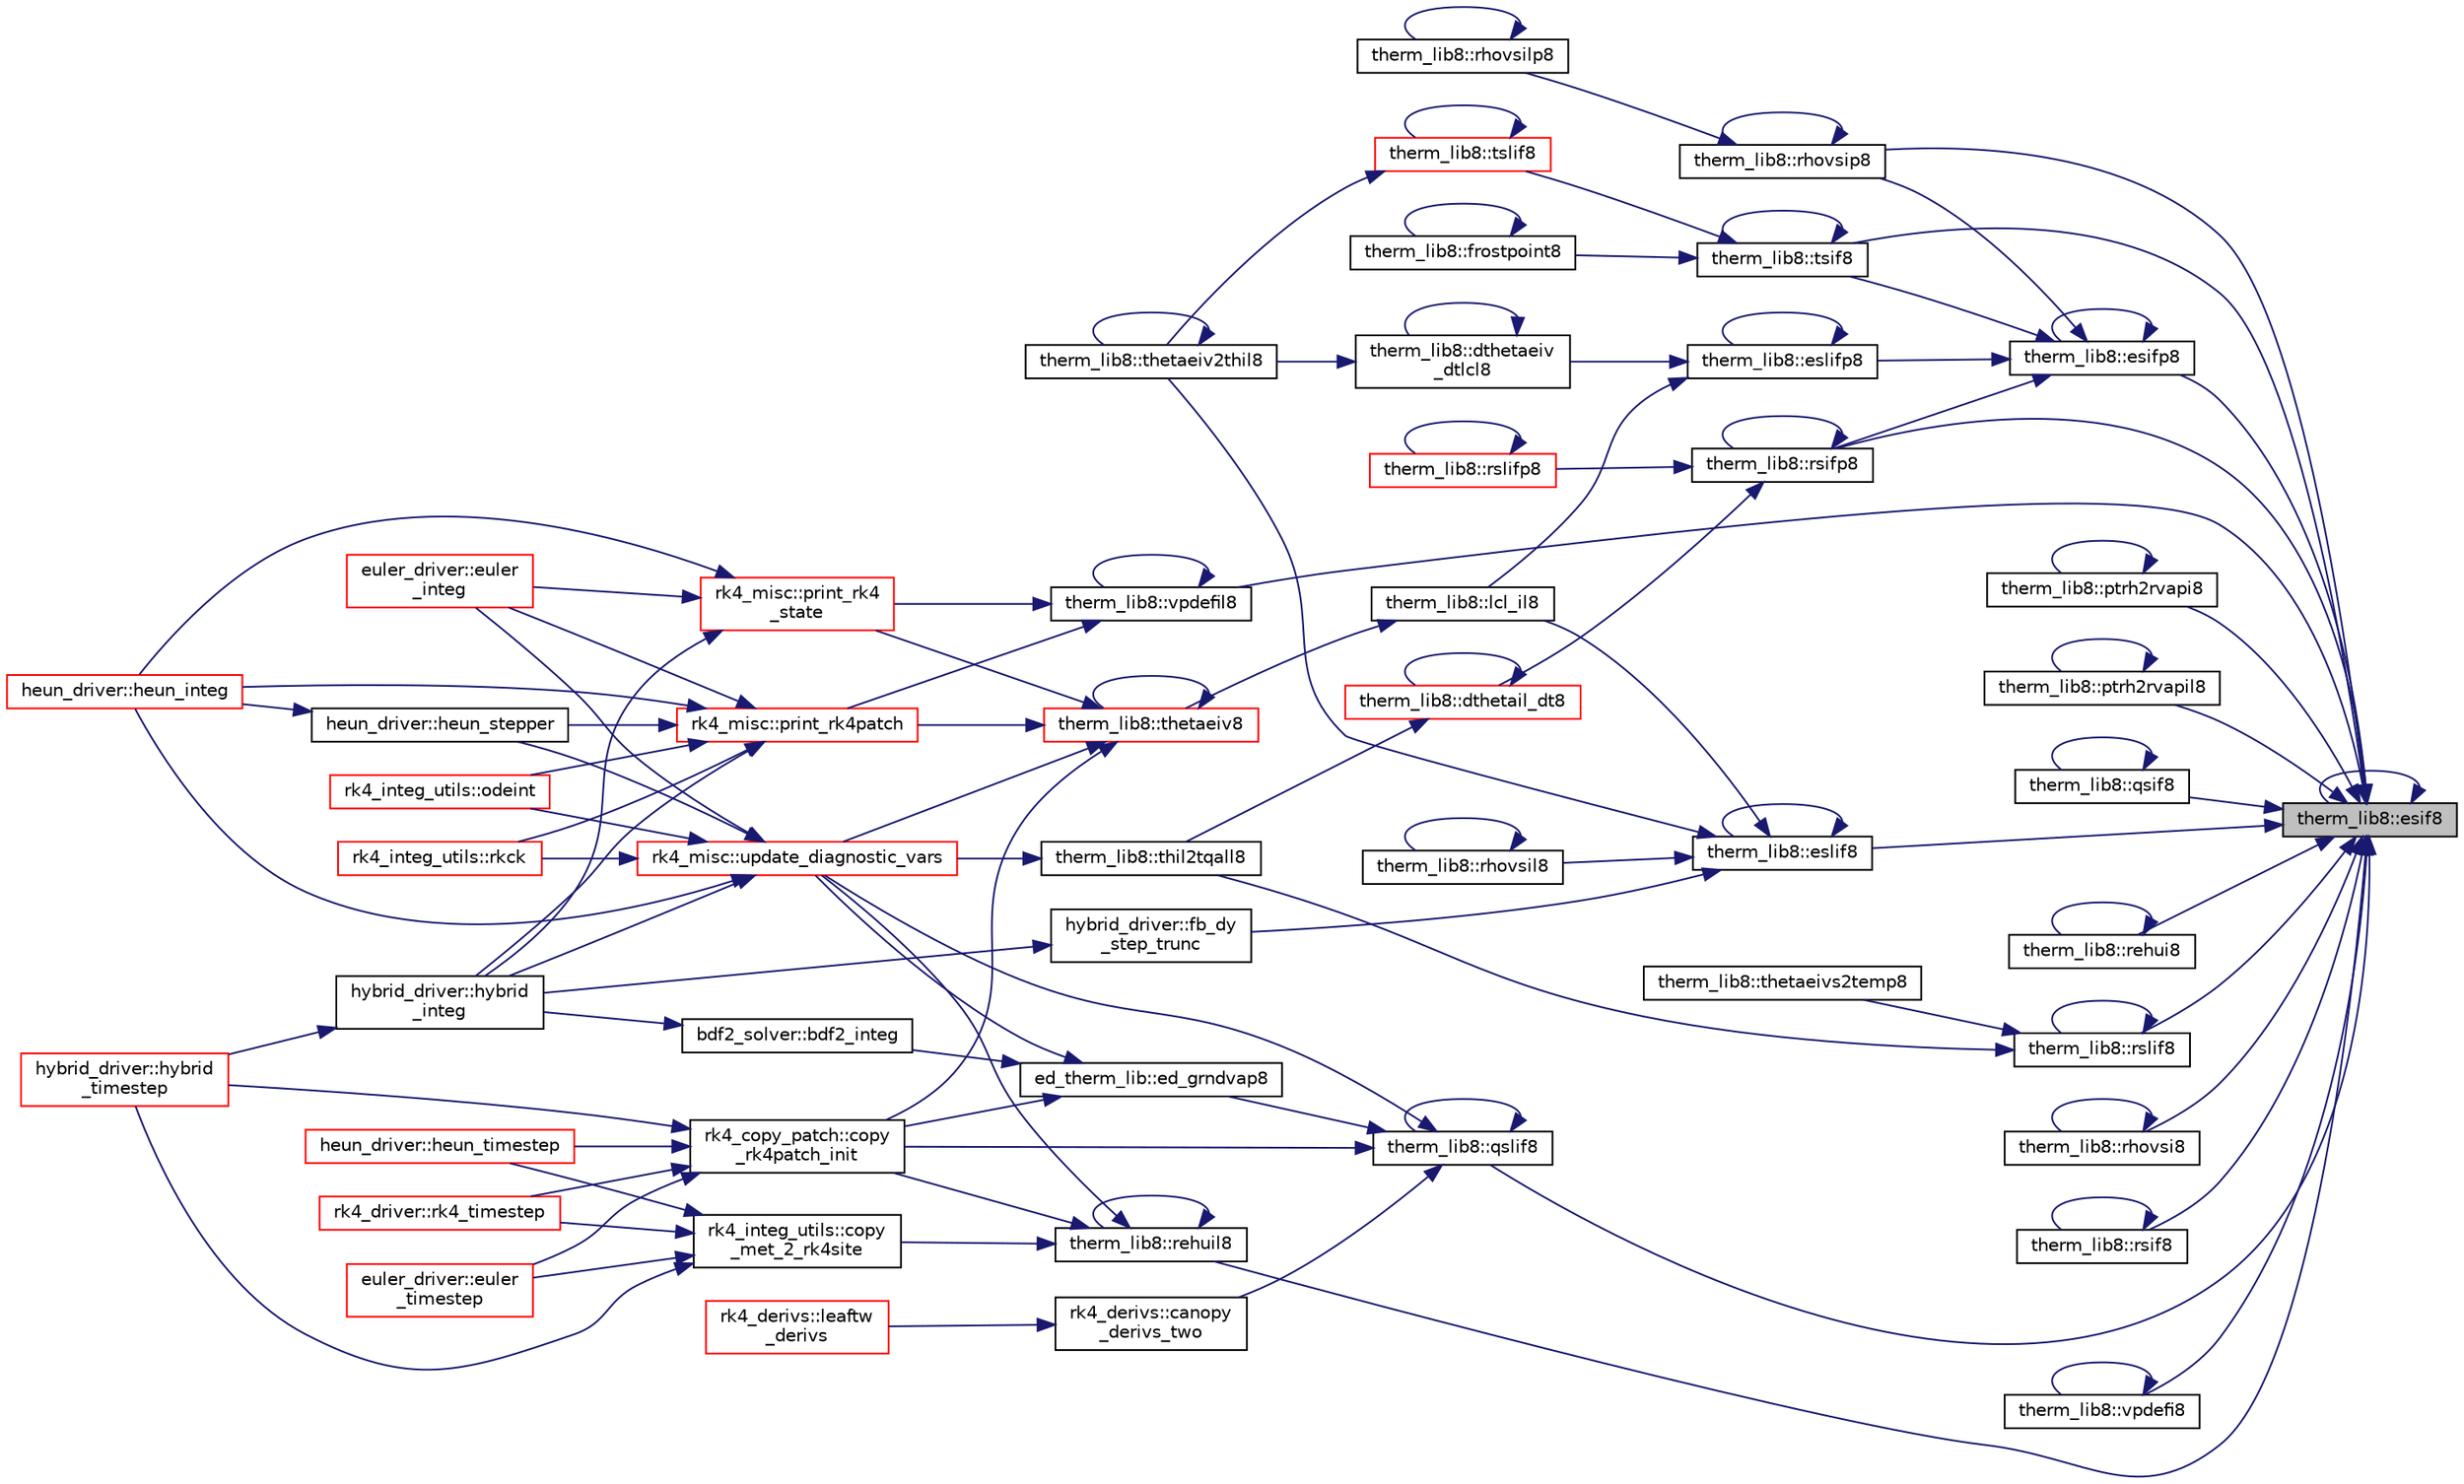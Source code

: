 digraph "therm_lib8::esif8"
{
 // LATEX_PDF_SIZE
  edge [fontname="Helvetica",fontsize="10",labelfontname="Helvetica",labelfontsize="10"];
  node [fontname="Helvetica",fontsize="10",shape=record];
  rankdir="RL";
  Node1 [label="therm_lib8::esif8",height=0.2,width=0.4,color="black", fillcolor="grey75", style="filled", fontcolor="black",tooltip=" "];
  Node1 -> Node1 [dir="back",color="midnightblue",fontsize="10",style="solid"];
  Node1 -> Node2 [dir="back",color="midnightblue",fontsize="10",style="solid"];
  Node2 [label="therm_lib8::esifp8",height=0.2,width=0.4,color="black", fillcolor="white", style="filled",URL="$namespacetherm__lib8.html#a73a640719683dd2b05aba5a87822aa22",tooltip=" "];
  Node2 -> Node2 [dir="back",color="midnightblue",fontsize="10",style="solid"];
  Node2 -> Node3 [dir="back",color="midnightblue",fontsize="10",style="solid"];
  Node3 [label="therm_lib8::eslifp8",height=0.2,width=0.4,color="black", fillcolor="white", style="filled",URL="$namespacetherm__lib8.html#ae0d53f4e0871d19461d34b59cc932516",tooltip=" "];
  Node3 -> Node4 [dir="back",color="midnightblue",fontsize="10",style="solid"];
  Node4 [label="therm_lib8::dthetaeiv\l_dtlcl8",height=0.2,width=0.4,color="black", fillcolor="white", style="filled",URL="$namespacetherm__lib8.html#ac2831ca558c25b3522c21e3cab5ce230",tooltip=" "];
  Node4 -> Node4 [dir="back",color="midnightblue",fontsize="10",style="solid"];
  Node4 -> Node5 [dir="back",color="midnightblue",fontsize="10",style="solid"];
  Node5 [label="therm_lib8::thetaeiv2thil8",height=0.2,width=0.4,color="black", fillcolor="white", style="filled",URL="$namespacetherm__lib8.html#aeb2f84da15d0d99455778580d72dbde5",tooltip=" "];
  Node5 -> Node5 [dir="back",color="midnightblue",fontsize="10",style="solid"];
  Node3 -> Node3 [dir="back",color="midnightblue",fontsize="10",style="solid"];
  Node3 -> Node6 [dir="back",color="midnightblue",fontsize="10",style="solid"];
  Node6 [label="therm_lib8::lcl_il8",height=0.2,width=0.4,color="black", fillcolor="white", style="filled",URL="$namespacetherm__lib8.html#a0f6906696662a832ed73b03f8f97e449",tooltip=" "];
  Node6 -> Node7 [dir="back",color="midnightblue",fontsize="10",style="solid"];
  Node7 [label="therm_lib8::thetaeiv8",height=0.2,width=0.4,color="red", fillcolor="white", style="filled",URL="$namespacetherm__lib8.html#aca0eeff24415eab272c13efcba42ebd5",tooltip=" "];
  Node7 -> Node8 [dir="back",color="midnightblue",fontsize="10",style="solid"];
  Node8 [label="rk4_copy_patch::copy\l_rk4patch_init",height=0.2,width=0.4,color="black", fillcolor="white", style="filled",URL="$namespacerk4__copy__patch.html#a9b90a5a895f33880852251c4cb994ecb",tooltip=" "];
  Node8 -> Node9 [dir="back",color="midnightblue",fontsize="10",style="solid"];
  Node9 [label="euler_driver::euler\l_timestep",height=0.2,width=0.4,color="red", fillcolor="white", style="filled",URL="$namespaceeuler__driver.html#a55664cda4554324c478d426edcc090ba",tooltip=" "];
  Node8 -> Node13 [dir="back",color="midnightblue",fontsize="10",style="solid"];
  Node13 [label="heun_driver::heun_timestep",height=0.2,width=0.4,color="red", fillcolor="white", style="filled",URL="$namespaceheun__driver.html#afef0343ba81822423a4a5ebfa053686a",tooltip=" "];
  Node8 -> Node14 [dir="back",color="midnightblue",fontsize="10",style="solid"];
  Node14 [label="hybrid_driver::hybrid\l_timestep",height=0.2,width=0.4,color="red", fillcolor="white", style="filled",URL="$namespacehybrid__driver.html#a579b44c8008742b4e1728108d2c7b0d3",tooltip=" "];
  Node8 -> Node15 [dir="back",color="midnightblue",fontsize="10",style="solid"];
  Node15 [label="rk4_driver::rk4_timestep",height=0.2,width=0.4,color="red", fillcolor="white", style="filled",URL="$namespacerk4__driver.html#abf8bd20405c7ed6a7bab3bdb18d8de87",tooltip=" "];
  Node7 -> Node17 [dir="back",color="midnightblue",fontsize="10",style="solid"];
  Node17 [label="rk4_misc::print_rk4\l_state",height=0.2,width=0.4,color="red", fillcolor="white", style="filled",URL="$namespacerk4__misc.html#a0fe72170ef0eaaa9bde73392734d9a45",tooltip=" "];
  Node17 -> Node18 [dir="back",color="midnightblue",fontsize="10",style="solid"];
  Node18 [label="euler_driver::euler\l_integ",height=0.2,width=0.4,color="red", fillcolor="white", style="filled",URL="$namespaceeuler__driver.html#aebf9f5fedece6cef3feb10e627f4e527",tooltip=" "];
  Node17 -> Node20 [dir="back",color="midnightblue",fontsize="10",style="solid"];
  Node20 [label="heun_driver::heun_integ",height=0.2,width=0.4,color="red", fillcolor="white", style="filled",URL="$namespaceheun__driver.html#af9332131a749001cd8a8e0e010a2ad53",tooltip=" "];
  Node17 -> Node22 [dir="back",color="midnightblue",fontsize="10",style="solid"];
  Node22 [label="hybrid_driver::hybrid\l_integ",height=0.2,width=0.4,color="black", fillcolor="white", style="filled",URL="$namespacehybrid__driver.html#ad5f85fbe933837294251a604c869f7bb",tooltip=" "];
  Node22 -> Node14 [dir="back",color="midnightblue",fontsize="10",style="solid"];
  Node7 -> Node26 [dir="back",color="midnightblue",fontsize="10",style="solid"];
  Node26 [label="rk4_misc::print_rk4patch",height=0.2,width=0.4,color="red", fillcolor="white", style="filled",URL="$namespacerk4__misc.html#a6f1b7481db8c4187a653058e22652cb9",tooltip=" "];
  Node26 -> Node18 [dir="back",color="midnightblue",fontsize="10",style="solid"];
  Node26 -> Node20 [dir="back",color="midnightblue",fontsize="10",style="solid"];
  Node26 -> Node27 [dir="back",color="midnightblue",fontsize="10",style="solid"];
  Node27 [label="heun_driver::heun_stepper",height=0.2,width=0.4,color="black", fillcolor="white", style="filled",URL="$namespaceheun__driver.html#a4c0c7b15d52471a427c0833e1d6e1918",tooltip=" "];
  Node27 -> Node20 [dir="back",color="midnightblue",fontsize="10",style="solid"];
  Node26 -> Node22 [dir="back",color="midnightblue",fontsize="10",style="solid"];
  Node26 -> Node24 [dir="back",color="midnightblue",fontsize="10",style="solid"];
  Node24 [label="rk4_integ_utils::odeint",height=0.2,width=0.4,color="red", fillcolor="white", style="filled",URL="$namespacerk4__integ__utils.html#a479cb673a6f002065a13f3888a76fc5c",tooltip=" "];
  Node26 -> Node29 [dir="back",color="midnightblue",fontsize="10",style="solid"];
  Node29 [label="rk4_integ_utils::rkck",height=0.2,width=0.4,color="red", fillcolor="white", style="filled",URL="$namespacerk4__integ__utils.html#adfa0dc6d3b4f52f123b93e810bdbf750",tooltip=" "];
  Node7 -> Node7 [dir="back",color="midnightblue",fontsize="10",style="solid"];
  Node7 -> Node30 [dir="back",color="midnightblue",fontsize="10",style="solid"];
  Node30 [label="rk4_misc::update_diagnostic_vars",height=0.2,width=0.4,color="red", fillcolor="white", style="filled",URL="$namespacerk4__misc.html#a1d4d4a8632749f2ae1611575efdf75cb",tooltip=" "];
  Node30 -> Node18 [dir="back",color="midnightblue",fontsize="10",style="solid"];
  Node30 -> Node20 [dir="back",color="midnightblue",fontsize="10",style="solid"];
  Node30 -> Node27 [dir="back",color="midnightblue",fontsize="10",style="solid"];
  Node30 -> Node22 [dir="back",color="midnightblue",fontsize="10",style="solid"];
  Node30 -> Node24 [dir="back",color="midnightblue",fontsize="10",style="solid"];
  Node30 -> Node29 [dir="back",color="midnightblue",fontsize="10",style="solid"];
  Node2 -> Node31 [dir="back",color="midnightblue",fontsize="10",style="solid"];
  Node31 [label="therm_lib8::rhovsip8",height=0.2,width=0.4,color="black", fillcolor="white", style="filled",URL="$namespacetherm__lib8.html#a9ad0dba1a5ff870a6a36cd06835e8e15",tooltip=" "];
  Node31 -> Node32 [dir="back",color="midnightblue",fontsize="10",style="solid"];
  Node32 [label="therm_lib8::rhovsilp8",height=0.2,width=0.4,color="black", fillcolor="white", style="filled",URL="$namespacetherm__lib8.html#a3700047f1dd386e992cb13e626018656",tooltip=" "];
  Node32 -> Node32 [dir="back",color="midnightblue",fontsize="10",style="solid"];
  Node31 -> Node31 [dir="back",color="midnightblue",fontsize="10",style="solid"];
  Node2 -> Node33 [dir="back",color="midnightblue",fontsize="10",style="solid"];
  Node33 [label="therm_lib8::rsifp8",height=0.2,width=0.4,color="black", fillcolor="white", style="filled",URL="$namespacetherm__lib8.html#ad59e6dc4fe8995e92cdae7dd3a340efc",tooltip=" "];
  Node33 -> Node34 [dir="back",color="midnightblue",fontsize="10",style="solid"];
  Node34 [label="therm_lib8::dthetail_dt8",height=0.2,width=0.4,color="red", fillcolor="white", style="filled",URL="$namespacetherm__lib8.html#acd882aa1f52e8cbaee8065ca35eb5867",tooltip=" "];
  Node34 -> Node34 [dir="back",color="midnightblue",fontsize="10",style="solid"];
  Node34 -> Node36 [dir="back",color="midnightblue",fontsize="10",style="solid"];
  Node36 [label="therm_lib8::thil2tqall8",height=0.2,width=0.4,color="black", fillcolor="white", style="filled",URL="$namespacetherm__lib8.html#ac25af6f3203cd6cbf1e3933ae25eaeca",tooltip=" "];
  Node36 -> Node30 [dir="back",color="midnightblue",fontsize="10",style="solid"];
  Node33 -> Node33 [dir="back",color="midnightblue",fontsize="10",style="solid"];
  Node33 -> Node38 [dir="back",color="midnightblue",fontsize="10",style="solid"];
  Node38 [label="therm_lib8::rslifp8",height=0.2,width=0.4,color="red", fillcolor="white", style="filled",URL="$namespacetherm__lib8.html#ab015aacbfd2ec939e27197d7477f09a7",tooltip=" "];
  Node38 -> Node38 [dir="back",color="midnightblue",fontsize="10",style="solid"];
  Node2 -> Node41 [dir="back",color="midnightblue",fontsize="10",style="solid"];
  Node41 [label="therm_lib8::tsif8",height=0.2,width=0.4,color="black", fillcolor="white", style="filled",URL="$namespacetherm__lib8.html#a80b5a2ebc2ce135a214004173c06cb4e",tooltip=" "];
  Node41 -> Node42 [dir="back",color="midnightblue",fontsize="10",style="solid"];
  Node42 [label="therm_lib8::frostpoint8",height=0.2,width=0.4,color="black", fillcolor="white", style="filled",URL="$namespacetherm__lib8.html#a137ef754961bd0772247f311c22e160f",tooltip=" "];
  Node42 -> Node42 [dir="back",color="midnightblue",fontsize="10",style="solid"];
  Node41 -> Node41 [dir="back",color="midnightblue",fontsize="10",style="solid"];
  Node41 -> Node43 [dir="back",color="midnightblue",fontsize="10",style="solid"];
  Node43 [label="therm_lib8::tslif8",height=0.2,width=0.4,color="red", fillcolor="white", style="filled",URL="$namespacetherm__lib8.html#ada59a10b18f64fb7eba657201813da06",tooltip=" "];
  Node43 -> Node5 [dir="back",color="midnightblue",fontsize="10",style="solid"];
  Node43 -> Node43 [dir="back",color="midnightblue",fontsize="10",style="solid"];
  Node1 -> Node45 [dir="back",color="midnightblue",fontsize="10",style="solid"];
  Node45 [label="therm_lib8::eslif8",height=0.2,width=0.4,color="black", fillcolor="white", style="filled",URL="$namespacetherm__lib8.html#a1b4385a0130e311cf955294b6ae00f7a",tooltip=" "];
  Node45 -> Node45 [dir="back",color="midnightblue",fontsize="10",style="solid"];
  Node45 -> Node46 [dir="back",color="midnightblue",fontsize="10",style="solid"];
  Node46 [label="hybrid_driver::fb_dy\l_step_trunc",height=0.2,width=0.4,color="black", fillcolor="white", style="filled",URL="$namespacehybrid__driver.html#a29a929e62def349b62862aba5c8a2acc",tooltip=" "];
  Node46 -> Node22 [dir="back",color="midnightblue",fontsize="10",style="solid"];
  Node45 -> Node6 [dir="back",color="midnightblue",fontsize="10",style="solid"];
  Node45 -> Node47 [dir="back",color="midnightblue",fontsize="10",style="solid"];
  Node47 [label="therm_lib8::rhovsil8",height=0.2,width=0.4,color="black", fillcolor="white", style="filled",URL="$namespacetherm__lib8.html#ac356df009ed9ba07965dde7292121e0c",tooltip=" "];
  Node47 -> Node47 [dir="back",color="midnightblue",fontsize="10",style="solid"];
  Node45 -> Node5 [dir="back",color="midnightblue",fontsize="10",style="solid"];
  Node1 -> Node48 [dir="back",color="midnightblue",fontsize="10",style="solid"];
  Node48 [label="therm_lib8::ptrh2rvapi8",height=0.2,width=0.4,color="black", fillcolor="white", style="filled",URL="$namespacetherm__lib8.html#a7cf8c625372462c063600af8050c6639",tooltip=" "];
  Node48 -> Node48 [dir="back",color="midnightblue",fontsize="10",style="solid"];
  Node1 -> Node49 [dir="back",color="midnightblue",fontsize="10",style="solid"];
  Node49 [label="therm_lib8::ptrh2rvapil8",height=0.2,width=0.4,color="black", fillcolor="white", style="filled",URL="$namespacetherm__lib8.html#a8ad59ba9abc05562f0c90d7ef6a8bca8",tooltip=" "];
  Node49 -> Node49 [dir="back",color="midnightblue",fontsize="10",style="solid"];
  Node1 -> Node50 [dir="back",color="midnightblue",fontsize="10",style="solid"];
  Node50 [label="therm_lib8::qsif8",height=0.2,width=0.4,color="black", fillcolor="white", style="filled",URL="$namespacetherm__lib8.html#a7b40fbdb54ace8154fe028b1c730dd72",tooltip=" "];
  Node50 -> Node50 [dir="back",color="midnightblue",fontsize="10",style="solid"];
  Node1 -> Node51 [dir="back",color="midnightblue",fontsize="10",style="solid"];
  Node51 [label="therm_lib8::qslif8",height=0.2,width=0.4,color="black", fillcolor="white", style="filled",URL="$namespacetherm__lib8.html#aa9d6ede67f0021ccc80049f582b3177b",tooltip=" "];
  Node51 -> Node52 [dir="back",color="midnightblue",fontsize="10",style="solid"];
  Node52 [label="rk4_derivs::canopy\l_derivs_two",height=0.2,width=0.4,color="black", fillcolor="white", style="filled",URL="$namespacerk4__derivs.html#ad2856182582c44c3aacf61bb38aa5fd4",tooltip=" "];
  Node52 -> Node53 [dir="back",color="midnightblue",fontsize="10",style="solid"];
  Node53 [label="rk4_derivs::leaftw\l_derivs",height=0.2,width=0.4,color="red", fillcolor="white", style="filled",URL="$namespacerk4__derivs.html#a9d842f7ffa1b755cb2e94fe1e5a2b65d",tooltip=" "];
  Node51 -> Node8 [dir="back",color="midnightblue",fontsize="10",style="solid"];
  Node51 -> Node55 [dir="back",color="midnightblue",fontsize="10",style="solid"];
  Node55 [label="ed_therm_lib::ed_grndvap8",height=0.2,width=0.4,color="black", fillcolor="white", style="filled",URL="$namespaceed__therm__lib.html#a746a2bb61d932fd3cb928a3b5e5e832e",tooltip=" "];
  Node55 -> Node56 [dir="back",color="midnightblue",fontsize="10",style="solid"];
  Node56 [label="bdf2_solver::bdf2_integ",height=0.2,width=0.4,color="black", fillcolor="white", style="filled",URL="$namespacebdf2__solver.html#aef1590be55738925ec0caf4281a4fd37",tooltip=" "];
  Node56 -> Node22 [dir="back",color="midnightblue",fontsize="10",style="solid"];
  Node55 -> Node8 [dir="back",color="midnightblue",fontsize="10",style="solid"];
  Node55 -> Node30 [dir="back",color="midnightblue",fontsize="10",style="solid"];
  Node51 -> Node51 [dir="back",color="midnightblue",fontsize="10",style="solid"];
  Node51 -> Node30 [dir="back",color="midnightblue",fontsize="10",style="solid"];
  Node1 -> Node57 [dir="back",color="midnightblue",fontsize="10",style="solid"];
  Node57 [label="therm_lib8::rehui8",height=0.2,width=0.4,color="black", fillcolor="white", style="filled",URL="$namespacetherm__lib8.html#aab9071671edac02a14988c3f5724aa51",tooltip=" "];
  Node57 -> Node57 [dir="back",color="midnightblue",fontsize="10",style="solid"];
  Node1 -> Node58 [dir="back",color="midnightblue",fontsize="10",style="solid"];
  Node58 [label="therm_lib8::rehuil8",height=0.2,width=0.4,color="black", fillcolor="white", style="filled",URL="$namespacetherm__lib8.html#a51fbba130b3fc3a6cc1744aeb76a2b81",tooltip=" "];
  Node58 -> Node59 [dir="back",color="midnightblue",fontsize="10",style="solid"];
  Node59 [label="rk4_integ_utils::copy\l_met_2_rk4site",height=0.2,width=0.4,color="black", fillcolor="white", style="filled",URL="$namespacerk4__integ__utils.html#a2509550e96da9c4a790d280d45f4864e",tooltip=" "];
  Node59 -> Node9 [dir="back",color="midnightblue",fontsize="10",style="solid"];
  Node59 -> Node13 [dir="back",color="midnightblue",fontsize="10",style="solid"];
  Node59 -> Node14 [dir="back",color="midnightblue",fontsize="10",style="solid"];
  Node59 -> Node15 [dir="back",color="midnightblue",fontsize="10",style="solid"];
  Node58 -> Node8 [dir="back",color="midnightblue",fontsize="10",style="solid"];
  Node58 -> Node58 [dir="back",color="midnightblue",fontsize="10",style="solid"];
  Node58 -> Node30 [dir="back",color="midnightblue",fontsize="10",style="solid"];
  Node1 -> Node60 [dir="back",color="midnightblue",fontsize="10",style="solid"];
  Node60 [label="therm_lib8::rhovsi8",height=0.2,width=0.4,color="black", fillcolor="white", style="filled",URL="$namespacetherm__lib8.html#ab68e2d396a76f6b21291816fcfcc73a2",tooltip=" "];
  Node60 -> Node60 [dir="back",color="midnightblue",fontsize="10",style="solid"];
  Node1 -> Node31 [dir="back",color="midnightblue",fontsize="10",style="solid"];
  Node1 -> Node61 [dir="back",color="midnightblue",fontsize="10",style="solid"];
  Node61 [label="therm_lib8::rsif8",height=0.2,width=0.4,color="black", fillcolor="white", style="filled",URL="$namespacetherm__lib8.html#a07814f1748b78bb1eb6f7cf12c6e2244",tooltip=" "];
  Node61 -> Node61 [dir="back",color="midnightblue",fontsize="10",style="solid"];
  Node1 -> Node33 [dir="back",color="midnightblue",fontsize="10",style="solid"];
  Node1 -> Node62 [dir="back",color="midnightblue",fontsize="10",style="solid"];
  Node62 [label="therm_lib8::rslif8",height=0.2,width=0.4,color="black", fillcolor="white", style="filled",URL="$namespacetherm__lib8.html#a0f62e29f88493f7bc240060f337ade98",tooltip=" "];
  Node62 -> Node62 [dir="back",color="midnightblue",fontsize="10",style="solid"];
  Node62 -> Node40 [dir="back",color="midnightblue",fontsize="10",style="solid"];
  Node40 [label="therm_lib8::thetaeivs2temp8",height=0.2,width=0.4,color="black", fillcolor="white", style="filled",URL="$namespacetherm__lib8.html#a3a5271057d229a35bd188bd8cff5571b",tooltip=" "];
  Node62 -> Node36 [dir="back",color="midnightblue",fontsize="10",style="solid"];
  Node1 -> Node41 [dir="back",color="midnightblue",fontsize="10",style="solid"];
  Node1 -> Node63 [dir="back",color="midnightblue",fontsize="10",style="solid"];
  Node63 [label="therm_lib8::vpdefi8",height=0.2,width=0.4,color="black", fillcolor="white", style="filled",URL="$namespacetherm__lib8.html#a1f7ea92fca9ac1740028a6781997e12f",tooltip=" "];
  Node63 -> Node63 [dir="back",color="midnightblue",fontsize="10",style="solid"];
  Node1 -> Node64 [dir="back",color="midnightblue",fontsize="10",style="solid"];
  Node64 [label="therm_lib8::vpdefil8",height=0.2,width=0.4,color="black", fillcolor="white", style="filled",URL="$namespacetherm__lib8.html#a11c93be5459d6b6a5501cbd52977e6ab",tooltip=" "];
  Node64 -> Node17 [dir="back",color="midnightblue",fontsize="10",style="solid"];
  Node64 -> Node26 [dir="back",color="midnightblue",fontsize="10",style="solid"];
  Node64 -> Node64 [dir="back",color="midnightblue",fontsize="10",style="solid"];
}
